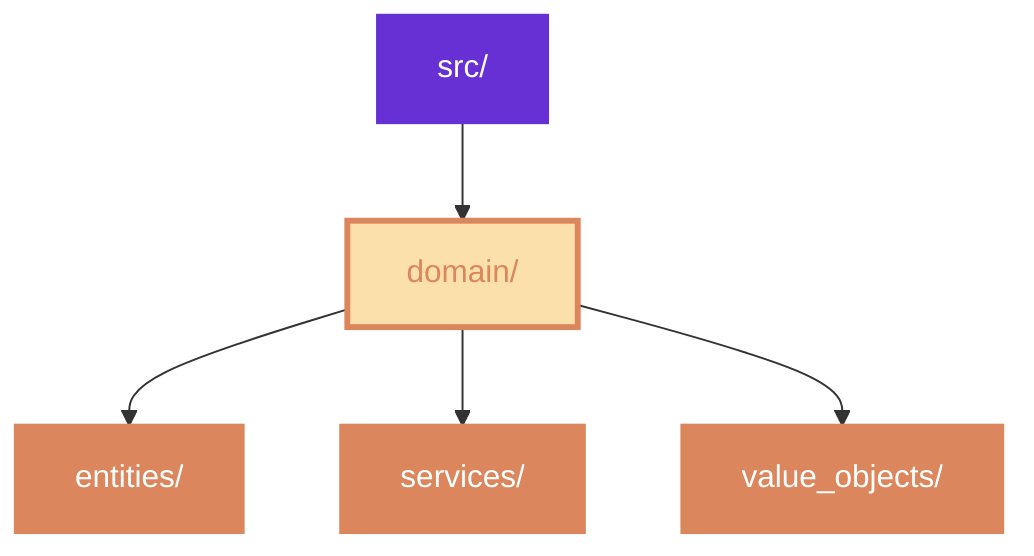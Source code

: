 flowchart TD
    %% Root
    style A fill:#6630d4,stroke:#6630d4,stroke-width:2px,color:#ffffff
    A[src/] --> B[domain/]
    
    %% Domain Components
    B --> B1[entities/]
    B --> B2[services/]
    B --> B3[value_objects/]

    %% Styling
    style B fill:#fce0a9,stroke:#db865c,stroke-width:3px,color:#db865c
    style B1 fill:#db865c,stroke:#db865c,stroke-width:2px,color:#ffffff
    style B2 fill:#db865c,stroke:#db865c,stroke-width:2px,color:#ffffff
    style B3 fill:#db865c,stroke:#db865c,stroke-width:2px,color:#ffffff